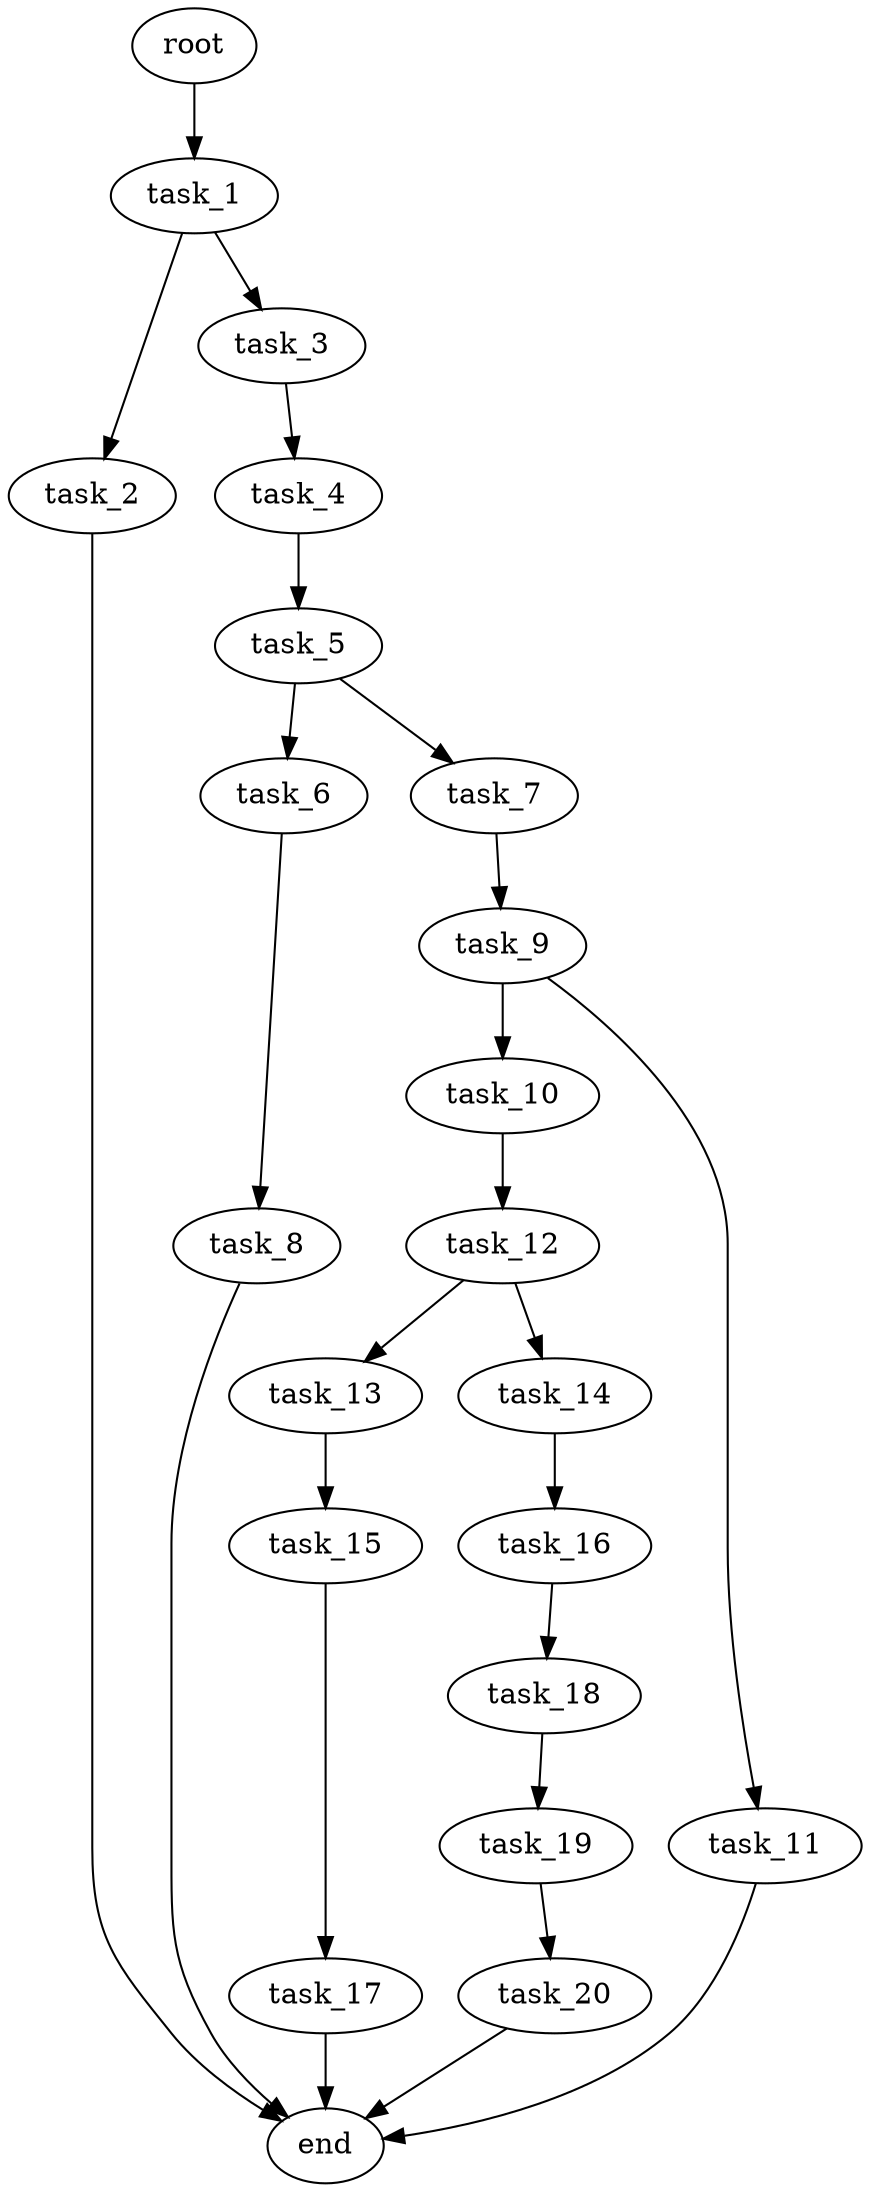 digraph G {
  root [size="0.000000e+00"];
  task_1 [size="4.422156e+09"];
  task_2 [size="2.137800e+09"];
  task_3 [size="4.732389e+09"];
  task_4 [size="9.011907e+09"];
  task_5 [size="7.960452e+09"];
  task_6 [size="1.697744e+09"];
  task_7 [size="8.488706e+08"];
  task_8 [size="5.155005e+09"];
  task_9 [size="6.329776e+09"];
  task_10 [size="3.352547e+09"];
  task_11 [size="8.184416e+09"];
  task_12 [size="7.511630e+09"];
  task_13 [size="6.728284e+09"];
  task_14 [size="2.247182e+09"];
  task_15 [size="1.992100e+09"];
  task_16 [size="2.452295e+08"];
  task_17 [size="2.449181e+09"];
  task_18 [size="4.751888e+09"];
  task_19 [size="8.497527e+09"];
  task_20 [size="7.292095e+08"];
  end [size="0.000000e+00"];

  root -> task_1 [size="1.000000e-12"];
  task_1 -> task_2 [size="2.137800e+08"];
  task_1 -> task_3 [size="4.732389e+08"];
  task_2 -> end [size="1.000000e-12"];
  task_3 -> task_4 [size="9.011907e+08"];
  task_4 -> task_5 [size="7.960452e+08"];
  task_5 -> task_6 [size="1.697744e+08"];
  task_5 -> task_7 [size="8.488706e+07"];
  task_6 -> task_8 [size="5.155005e+08"];
  task_7 -> task_9 [size="6.329776e+08"];
  task_8 -> end [size="1.000000e-12"];
  task_9 -> task_10 [size="3.352547e+08"];
  task_9 -> task_11 [size="8.184416e+08"];
  task_10 -> task_12 [size="7.511630e+08"];
  task_11 -> end [size="1.000000e-12"];
  task_12 -> task_13 [size="6.728284e+08"];
  task_12 -> task_14 [size="2.247182e+08"];
  task_13 -> task_15 [size="1.992100e+08"];
  task_14 -> task_16 [size="2.452295e+07"];
  task_15 -> task_17 [size="2.449181e+08"];
  task_16 -> task_18 [size="4.751888e+08"];
  task_17 -> end [size="1.000000e-12"];
  task_18 -> task_19 [size="8.497527e+08"];
  task_19 -> task_20 [size="7.292095e+07"];
  task_20 -> end [size="1.000000e-12"];
}
